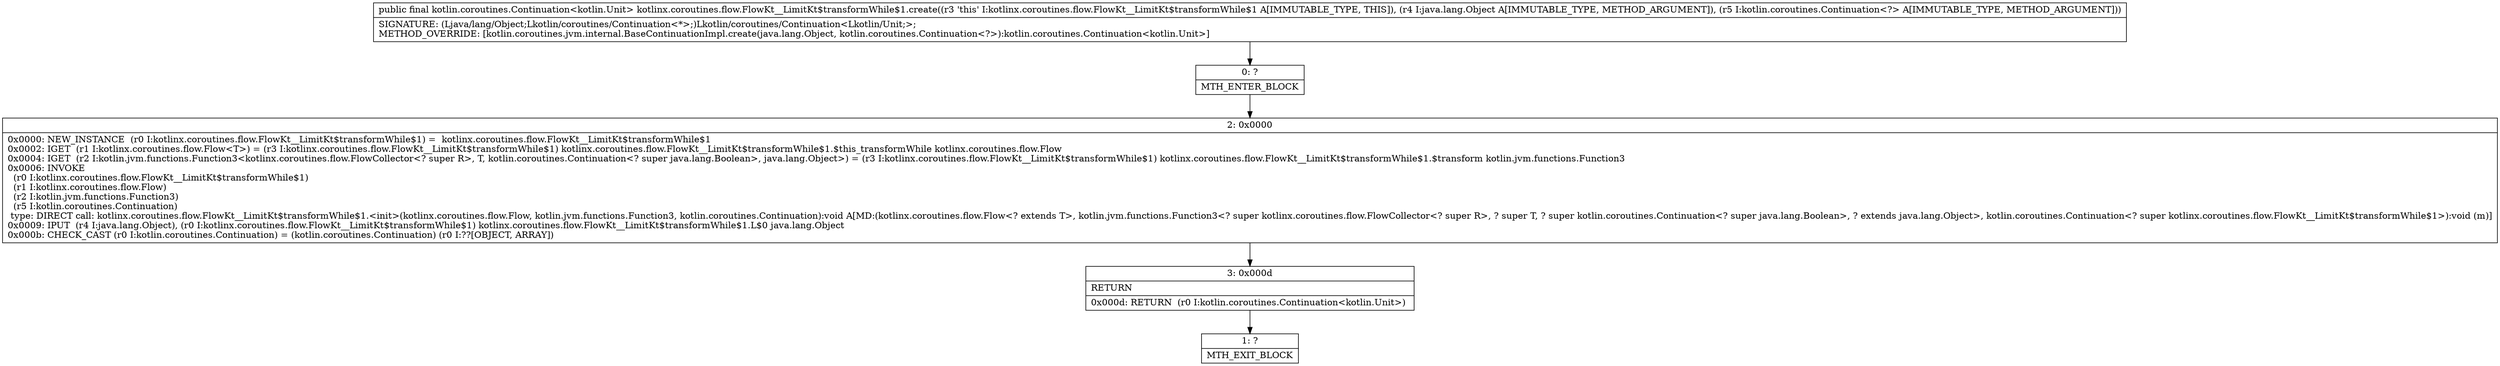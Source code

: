 digraph "CFG forkotlinx.coroutines.flow.FlowKt__LimitKt$transformWhile$1.create(Ljava\/lang\/Object;Lkotlin\/coroutines\/Continuation;)Lkotlin\/coroutines\/Continuation;" {
Node_0 [shape=record,label="{0\:\ ?|MTH_ENTER_BLOCK\l}"];
Node_2 [shape=record,label="{2\:\ 0x0000|0x0000: NEW_INSTANCE  (r0 I:kotlinx.coroutines.flow.FlowKt__LimitKt$transformWhile$1) =  kotlinx.coroutines.flow.FlowKt__LimitKt$transformWhile$1 \l0x0002: IGET  (r1 I:kotlinx.coroutines.flow.Flow\<T\>) = (r3 I:kotlinx.coroutines.flow.FlowKt__LimitKt$transformWhile$1) kotlinx.coroutines.flow.FlowKt__LimitKt$transformWhile$1.$this_transformWhile kotlinx.coroutines.flow.Flow \l0x0004: IGET  (r2 I:kotlin.jvm.functions.Function3\<kotlinx.coroutines.flow.FlowCollector\<? super R\>, T, kotlin.coroutines.Continuation\<? super java.lang.Boolean\>, java.lang.Object\>) = (r3 I:kotlinx.coroutines.flow.FlowKt__LimitKt$transformWhile$1) kotlinx.coroutines.flow.FlowKt__LimitKt$transformWhile$1.$transform kotlin.jvm.functions.Function3 \l0x0006: INVOKE  \l  (r0 I:kotlinx.coroutines.flow.FlowKt__LimitKt$transformWhile$1)\l  (r1 I:kotlinx.coroutines.flow.Flow)\l  (r2 I:kotlin.jvm.functions.Function3)\l  (r5 I:kotlin.coroutines.Continuation)\l type: DIRECT call: kotlinx.coroutines.flow.FlowKt__LimitKt$transformWhile$1.\<init\>(kotlinx.coroutines.flow.Flow, kotlin.jvm.functions.Function3, kotlin.coroutines.Continuation):void A[MD:(kotlinx.coroutines.flow.Flow\<? extends T\>, kotlin.jvm.functions.Function3\<? super kotlinx.coroutines.flow.FlowCollector\<? super R\>, ? super T, ? super kotlin.coroutines.Continuation\<? super java.lang.Boolean\>, ? extends java.lang.Object\>, kotlin.coroutines.Continuation\<? super kotlinx.coroutines.flow.FlowKt__LimitKt$transformWhile$1\>):void (m)]\l0x0009: IPUT  (r4 I:java.lang.Object), (r0 I:kotlinx.coroutines.flow.FlowKt__LimitKt$transformWhile$1) kotlinx.coroutines.flow.FlowKt__LimitKt$transformWhile$1.L$0 java.lang.Object \l0x000b: CHECK_CAST (r0 I:kotlin.coroutines.Continuation) = (kotlin.coroutines.Continuation) (r0 I:??[OBJECT, ARRAY]) \l}"];
Node_3 [shape=record,label="{3\:\ 0x000d|RETURN\l|0x000d: RETURN  (r0 I:kotlin.coroutines.Continuation\<kotlin.Unit\>) \l}"];
Node_1 [shape=record,label="{1\:\ ?|MTH_EXIT_BLOCK\l}"];
MethodNode[shape=record,label="{public final kotlin.coroutines.Continuation\<kotlin.Unit\> kotlinx.coroutines.flow.FlowKt__LimitKt$transformWhile$1.create((r3 'this' I:kotlinx.coroutines.flow.FlowKt__LimitKt$transformWhile$1 A[IMMUTABLE_TYPE, THIS]), (r4 I:java.lang.Object A[IMMUTABLE_TYPE, METHOD_ARGUMENT]), (r5 I:kotlin.coroutines.Continuation\<?\> A[IMMUTABLE_TYPE, METHOD_ARGUMENT]))  | SIGNATURE: (Ljava\/lang\/Object;Lkotlin\/coroutines\/Continuation\<*\>;)Lkotlin\/coroutines\/Continuation\<Lkotlin\/Unit;\>;\lMETHOD_OVERRIDE: [kotlin.coroutines.jvm.internal.BaseContinuationImpl.create(java.lang.Object, kotlin.coroutines.Continuation\<?\>):kotlin.coroutines.Continuation\<kotlin.Unit\>]\l}"];
MethodNode -> Node_0;Node_0 -> Node_2;
Node_2 -> Node_3;
Node_3 -> Node_1;
}

